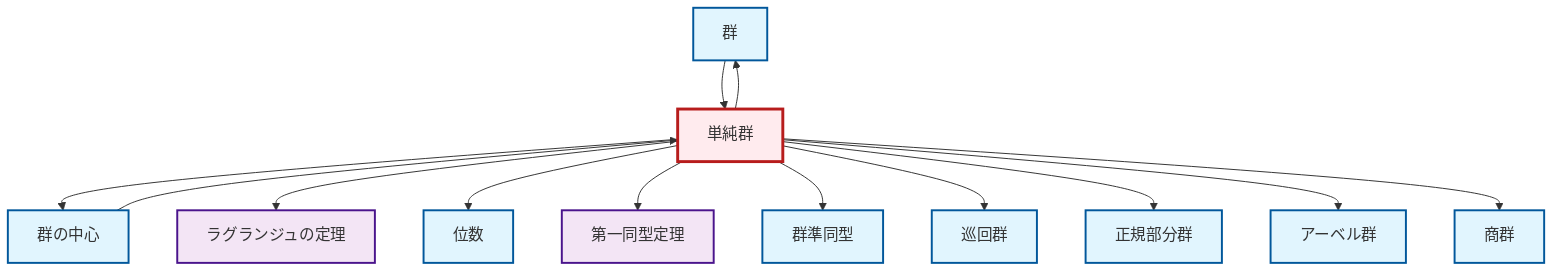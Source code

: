 graph TD
    classDef definition fill:#e1f5fe,stroke:#01579b,stroke-width:2px
    classDef theorem fill:#f3e5f5,stroke:#4a148c,stroke-width:2px
    classDef axiom fill:#fff3e0,stroke:#e65100,stroke-width:2px
    classDef example fill:#e8f5e9,stroke:#1b5e20,stroke-width:2px
    classDef current fill:#ffebee,stroke:#b71c1c,stroke-width:3px
    def-order["位数"]:::definition
    def-group["群"]:::definition
    def-cyclic-group["巡回群"]:::definition
    def-normal-subgroup["正規部分群"]:::definition
    def-abelian-group["アーベル群"]:::definition
    def-quotient-group["商群"]:::definition
    def-simple-group["単純群"]:::definition
    thm-lagrange["ラグランジュの定理"]:::theorem
    thm-first-isomorphism["第一同型定理"]:::theorem
    def-center-of-group["群の中心"]:::definition
    def-homomorphism["群準同型"]:::definition
    def-group --> def-simple-group
    def-simple-group --> def-center-of-group
    def-simple-group --> thm-lagrange
    def-simple-group --> def-group
    def-simple-group --> def-order
    def-simple-group --> thm-first-isomorphism
    def-simple-group --> def-homomorphism
    def-center-of-group --> def-simple-group
    def-simple-group --> def-cyclic-group
    def-simple-group --> def-normal-subgroup
    def-simple-group --> def-abelian-group
    def-simple-group --> def-quotient-group
    class def-simple-group current